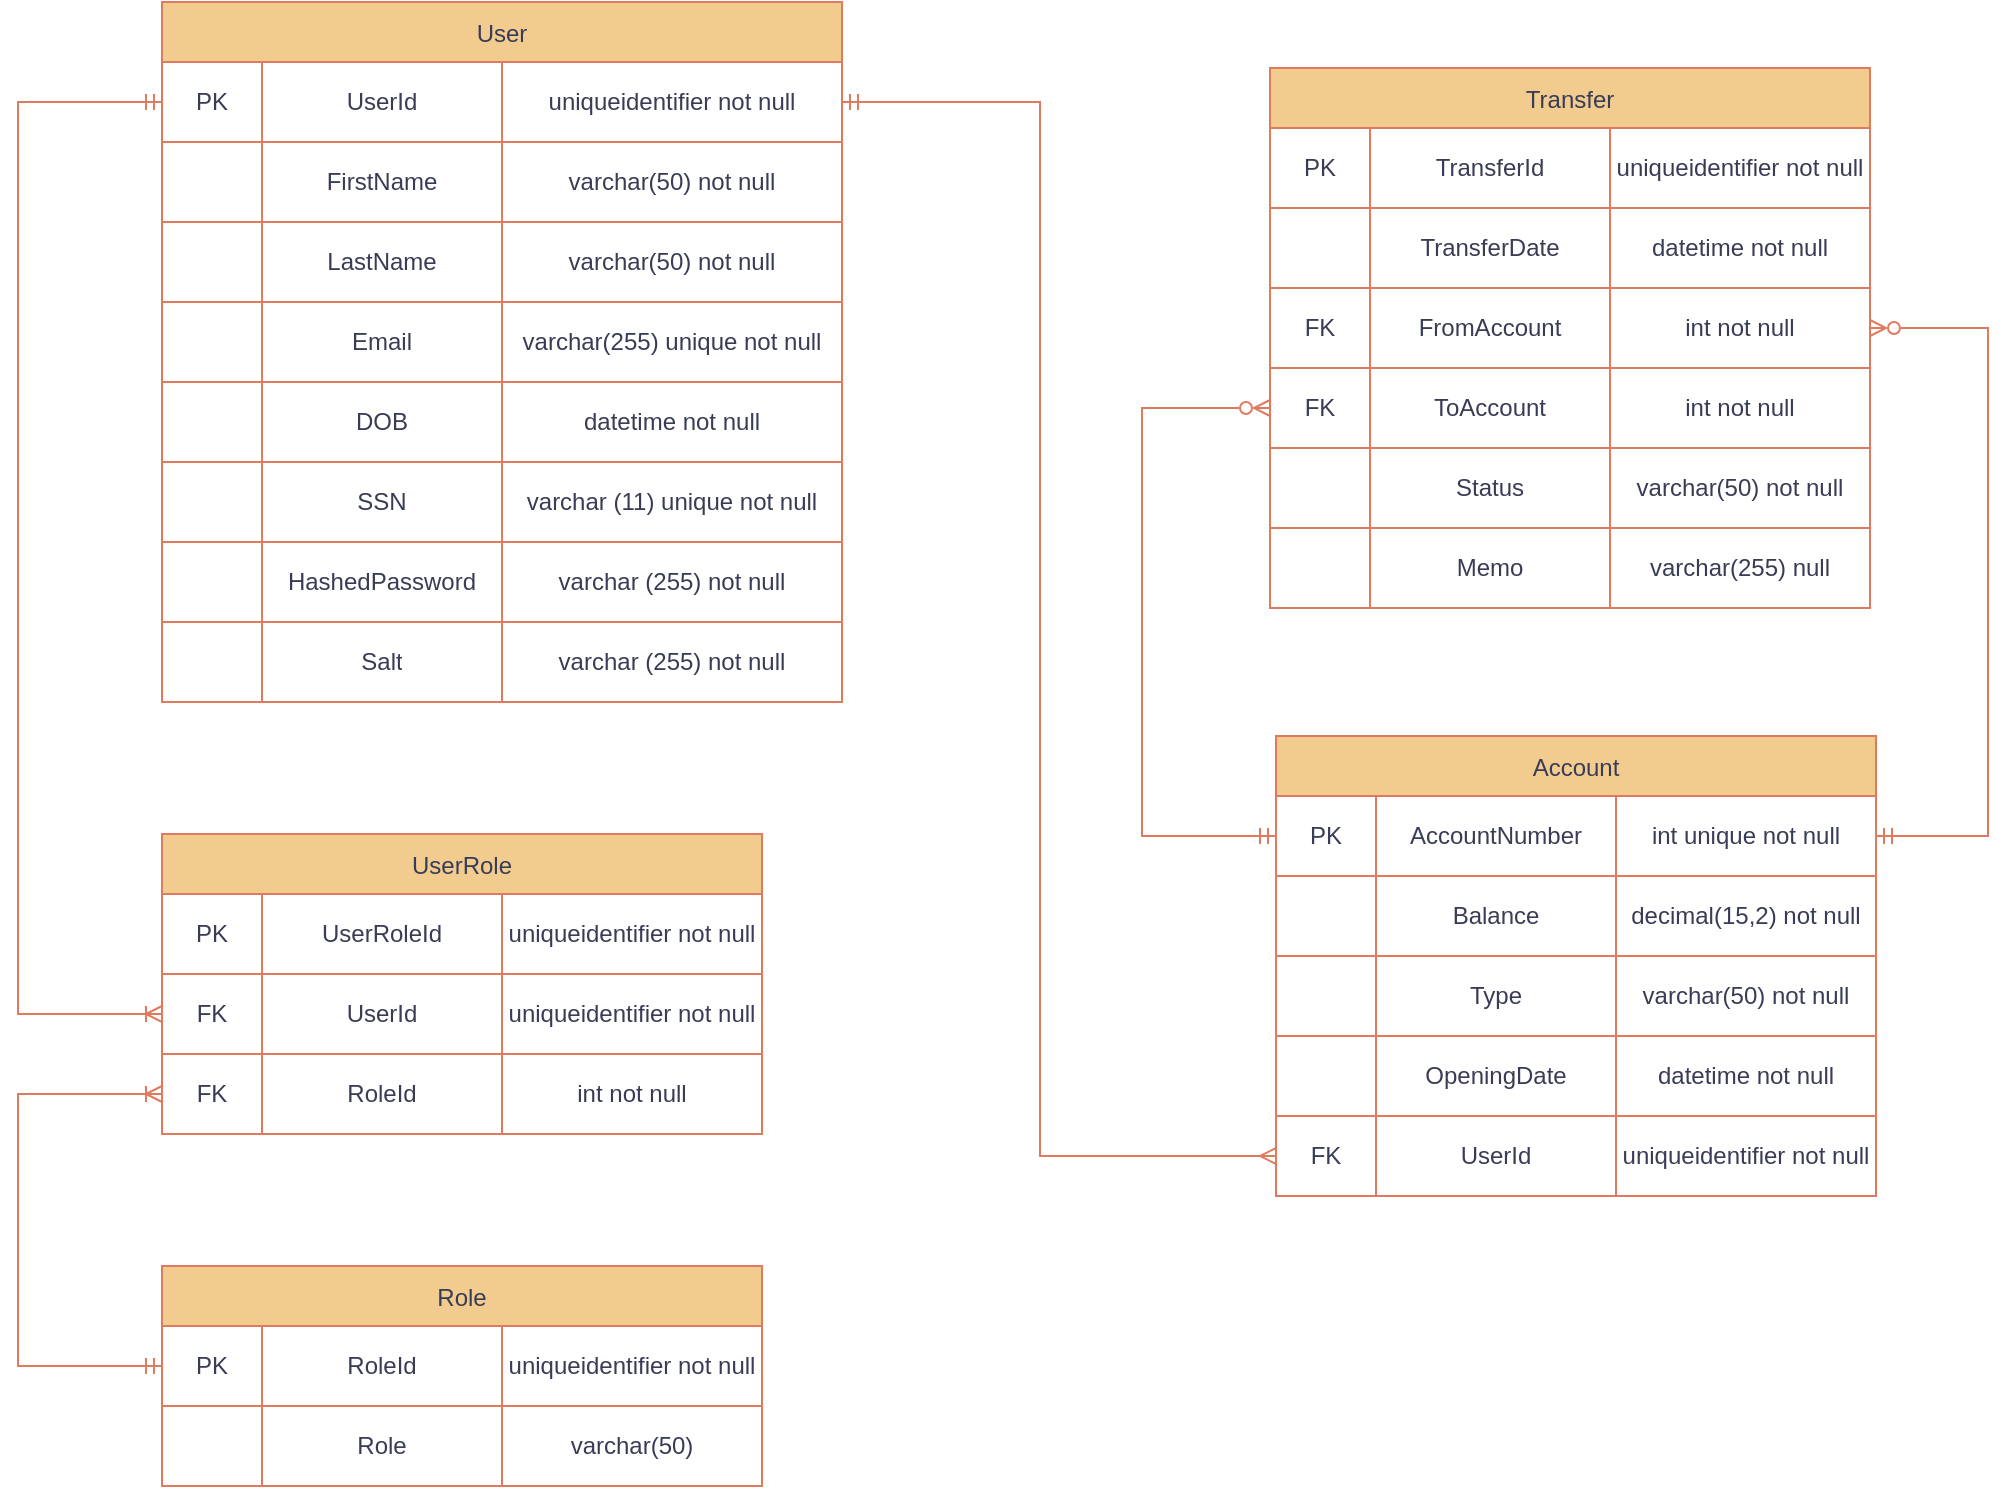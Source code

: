 <mxfile version="21.8.2" type="device">
  <diagram name="Page-1" id="eKTKQwPxsxdVDzOT5DEd">
    <mxGraphModel dx="1562" dy="822" grid="0" gridSize="10" guides="1" tooltips="1" connect="1" arrows="1" fold="1" page="1" pageScale="1" pageWidth="1200" pageHeight="1600" math="0" shadow="0">
      <root>
        <mxCell id="0" />
        <mxCell id="1" parent="0" />
        <mxCell id="3qULmMABGYleuXYmjL9K-93" value="User" style="shape=table;startSize=30;container=1;collapsible=0;childLayout=tableLayout;labelBackgroundColor=none;fillColor=#F2CC8F;strokeColor=#E07A5F;fontColor=#393C56;" vertex="1" parent="1">
          <mxGeometry x="135" y="60" width="340" height="350" as="geometry" />
        </mxCell>
        <mxCell id="3qULmMABGYleuXYmjL9K-94" value="" style="shape=tableRow;horizontal=0;startSize=0;swimlaneHead=0;swimlaneBody=0;strokeColor=#E07A5F;top=0;left=0;bottom=0;right=0;collapsible=0;dropTarget=0;fillColor=none;points=[[0,0.5],[1,0.5]];portConstraint=eastwest;labelBackgroundColor=none;fontColor=#393C56;" vertex="1" parent="3qULmMABGYleuXYmjL9K-93">
          <mxGeometry y="30" width="340" height="40" as="geometry" />
        </mxCell>
        <mxCell id="3qULmMABGYleuXYmjL9K-95" value="PK" style="shape=partialRectangle;html=1;whiteSpace=wrap;connectable=0;strokeColor=#E07A5F;overflow=hidden;fillColor=none;top=0;left=0;bottom=0;right=0;pointerEvents=1;labelBackgroundColor=none;fontColor=#393C56;" vertex="1" parent="3qULmMABGYleuXYmjL9K-94">
          <mxGeometry width="50" height="40" as="geometry">
            <mxRectangle width="50" height="40" as="alternateBounds" />
          </mxGeometry>
        </mxCell>
        <mxCell id="3qULmMABGYleuXYmjL9K-96" value="UserId" style="shape=partialRectangle;html=1;whiteSpace=wrap;connectable=0;strokeColor=#E07A5F;overflow=hidden;fillColor=none;top=0;left=0;bottom=0;right=0;pointerEvents=1;labelBackgroundColor=none;fontColor=#393C56;" vertex="1" parent="3qULmMABGYleuXYmjL9K-94">
          <mxGeometry x="50" width="120" height="40" as="geometry">
            <mxRectangle width="120" height="40" as="alternateBounds" />
          </mxGeometry>
        </mxCell>
        <mxCell id="3qULmMABGYleuXYmjL9K-97" value="uniqueidentifier not null" style="shape=partialRectangle;html=1;whiteSpace=wrap;connectable=0;strokeColor=#E07A5F;overflow=hidden;fillColor=none;top=0;left=0;bottom=0;right=0;pointerEvents=1;labelBackgroundColor=none;fontColor=#393C56;" vertex="1" parent="3qULmMABGYleuXYmjL9K-94">
          <mxGeometry x="170" width="170" height="40" as="geometry">
            <mxRectangle width="170" height="40" as="alternateBounds" />
          </mxGeometry>
        </mxCell>
        <mxCell id="3qULmMABGYleuXYmjL9K-98" value="" style="shape=tableRow;horizontal=0;startSize=0;swimlaneHead=0;swimlaneBody=0;strokeColor=#E07A5F;top=0;left=0;bottom=0;right=0;collapsible=0;dropTarget=0;fillColor=none;points=[[0,0.5],[1,0.5]];portConstraint=eastwest;labelBackgroundColor=none;fontColor=#393C56;" vertex="1" parent="3qULmMABGYleuXYmjL9K-93">
          <mxGeometry y="70" width="340" height="40" as="geometry" />
        </mxCell>
        <mxCell id="3qULmMABGYleuXYmjL9K-99" value="" style="shape=partialRectangle;html=1;whiteSpace=wrap;connectable=0;strokeColor=#E07A5F;overflow=hidden;fillColor=none;top=0;left=0;bottom=0;right=0;pointerEvents=1;labelBackgroundColor=none;fontColor=#393C56;" vertex="1" parent="3qULmMABGYleuXYmjL9K-98">
          <mxGeometry width="50" height="40" as="geometry">
            <mxRectangle width="50" height="40" as="alternateBounds" />
          </mxGeometry>
        </mxCell>
        <mxCell id="3qULmMABGYleuXYmjL9K-100" value="FirstName" style="shape=partialRectangle;html=1;whiteSpace=wrap;connectable=0;strokeColor=#E07A5F;overflow=hidden;fillColor=none;top=0;left=0;bottom=0;right=0;pointerEvents=1;labelBackgroundColor=none;fontColor=#393C56;" vertex="1" parent="3qULmMABGYleuXYmjL9K-98">
          <mxGeometry x="50" width="120" height="40" as="geometry">
            <mxRectangle width="120" height="40" as="alternateBounds" />
          </mxGeometry>
        </mxCell>
        <mxCell id="3qULmMABGYleuXYmjL9K-101" value="varchar(50) not null" style="shape=partialRectangle;html=1;whiteSpace=wrap;connectable=0;strokeColor=#E07A5F;overflow=hidden;fillColor=none;top=0;left=0;bottom=0;right=0;pointerEvents=1;labelBackgroundColor=none;fontColor=#393C56;" vertex="1" parent="3qULmMABGYleuXYmjL9K-98">
          <mxGeometry x="170" width="170" height="40" as="geometry">
            <mxRectangle width="170" height="40" as="alternateBounds" />
          </mxGeometry>
        </mxCell>
        <mxCell id="3qULmMABGYleuXYmjL9K-102" value="" style="shape=tableRow;horizontal=0;startSize=0;swimlaneHead=0;swimlaneBody=0;strokeColor=#E07A5F;top=0;left=0;bottom=0;right=0;collapsible=0;dropTarget=0;fillColor=none;points=[[0,0.5],[1,0.5]];portConstraint=eastwest;labelBackgroundColor=none;fontColor=#393C56;" vertex="1" parent="3qULmMABGYleuXYmjL9K-93">
          <mxGeometry y="110" width="340" height="40" as="geometry" />
        </mxCell>
        <mxCell id="3qULmMABGYleuXYmjL9K-103" value="" style="shape=partialRectangle;html=1;whiteSpace=wrap;connectable=0;strokeColor=#E07A5F;overflow=hidden;fillColor=none;top=0;left=0;bottom=0;right=0;pointerEvents=1;labelBackgroundColor=none;fontColor=#393C56;" vertex="1" parent="3qULmMABGYleuXYmjL9K-102">
          <mxGeometry width="50" height="40" as="geometry">
            <mxRectangle width="50" height="40" as="alternateBounds" />
          </mxGeometry>
        </mxCell>
        <mxCell id="3qULmMABGYleuXYmjL9K-104" value="LastName" style="shape=partialRectangle;html=1;whiteSpace=wrap;connectable=0;strokeColor=#E07A5F;overflow=hidden;fillColor=none;top=0;left=0;bottom=0;right=0;pointerEvents=1;labelBackgroundColor=none;fontColor=#393C56;" vertex="1" parent="3qULmMABGYleuXYmjL9K-102">
          <mxGeometry x="50" width="120" height="40" as="geometry">
            <mxRectangle width="120" height="40" as="alternateBounds" />
          </mxGeometry>
        </mxCell>
        <mxCell id="3qULmMABGYleuXYmjL9K-105" value="varchar(50) not null" style="shape=partialRectangle;html=1;whiteSpace=wrap;connectable=0;strokeColor=#E07A5F;overflow=hidden;fillColor=none;top=0;left=0;bottom=0;right=0;pointerEvents=1;labelBackgroundColor=none;fontColor=#393C56;" vertex="1" parent="3qULmMABGYleuXYmjL9K-102">
          <mxGeometry x="170" width="170" height="40" as="geometry">
            <mxRectangle width="170" height="40" as="alternateBounds" />
          </mxGeometry>
        </mxCell>
        <mxCell id="3qULmMABGYleuXYmjL9K-161" value="" style="shape=tableRow;horizontal=0;startSize=0;swimlaneHead=0;swimlaneBody=0;strokeColor=#E07A5F;top=0;left=0;bottom=0;right=0;collapsible=0;dropTarget=0;fillColor=none;points=[[0,0.5],[1,0.5]];portConstraint=eastwest;labelBackgroundColor=none;fontColor=#393C56;" vertex="1" parent="3qULmMABGYleuXYmjL9K-93">
          <mxGeometry y="150" width="340" height="40" as="geometry" />
        </mxCell>
        <mxCell id="3qULmMABGYleuXYmjL9K-162" value="" style="shape=partialRectangle;html=1;whiteSpace=wrap;connectable=0;strokeColor=#E07A5F;overflow=hidden;fillColor=none;top=0;left=0;bottom=0;right=0;pointerEvents=1;labelBackgroundColor=none;fontColor=#393C56;" vertex="1" parent="3qULmMABGYleuXYmjL9K-161">
          <mxGeometry width="50" height="40" as="geometry">
            <mxRectangle width="50" height="40" as="alternateBounds" />
          </mxGeometry>
        </mxCell>
        <mxCell id="3qULmMABGYleuXYmjL9K-163" value="Email" style="shape=partialRectangle;html=1;whiteSpace=wrap;connectable=0;strokeColor=#E07A5F;overflow=hidden;fillColor=none;top=0;left=0;bottom=0;right=0;pointerEvents=1;labelBackgroundColor=none;fontColor=#393C56;" vertex="1" parent="3qULmMABGYleuXYmjL9K-161">
          <mxGeometry x="50" width="120" height="40" as="geometry">
            <mxRectangle width="120" height="40" as="alternateBounds" />
          </mxGeometry>
        </mxCell>
        <mxCell id="3qULmMABGYleuXYmjL9K-164" value="varchar(255) unique not null" style="shape=partialRectangle;html=1;whiteSpace=wrap;connectable=0;strokeColor=#E07A5F;overflow=hidden;fillColor=none;top=0;left=0;bottom=0;right=0;pointerEvents=1;labelBackgroundColor=none;fontColor=#393C56;" vertex="1" parent="3qULmMABGYleuXYmjL9K-161">
          <mxGeometry x="170" width="170" height="40" as="geometry">
            <mxRectangle width="170" height="40" as="alternateBounds" />
          </mxGeometry>
        </mxCell>
        <mxCell id="3qULmMABGYleuXYmjL9K-165" value="" style="shape=tableRow;horizontal=0;startSize=0;swimlaneHead=0;swimlaneBody=0;strokeColor=#E07A5F;top=0;left=0;bottom=0;right=0;collapsible=0;dropTarget=0;fillColor=none;points=[[0,0.5],[1,0.5]];portConstraint=eastwest;labelBackgroundColor=none;fontColor=#393C56;" vertex="1" parent="3qULmMABGYleuXYmjL9K-93">
          <mxGeometry y="190" width="340" height="40" as="geometry" />
        </mxCell>
        <mxCell id="3qULmMABGYleuXYmjL9K-166" value="" style="shape=partialRectangle;html=1;whiteSpace=wrap;connectable=0;strokeColor=#E07A5F;overflow=hidden;fillColor=none;top=0;left=0;bottom=0;right=0;pointerEvents=1;labelBackgroundColor=none;fontColor=#393C56;" vertex="1" parent="3qULmMABGYleuXYmjL9K-165">
          <mxGeometry width="50" height="40" as="geometry">
            <mxRectangle width="50" height="40" as="alternateBounds" />
          </mxGeometry>
        </mxCell>
        <mxCell id="3qULmMABGYleuXYmjL9K-167" value="DOB" style="shape=partialRectangle;html=1;whiteSpace=wrap;connectable=0;strokeColor=#E07A5F;overflow=hidden;fillColor=none;top=0;left=0;bottom=0;right=0;pointerEvents=1;labelBackgroundColor=none;fontColor=#393C56;" vertex="1" parent="3qULmMABGYleuXYmjL9K-165">
          <mxGeometry x="50" width="120" height="40" as="geometry">
            <mxRectangle width="120" height="40" as="alternateBounds" />
          </mxGeometry>
        </mxCell>
        <mxCell id="3qULmMABGYleuXYmjL9K-168" value="datetime not null" style="shape=partialRectangle;html=1;whiteSpace=wrap;connectable=0;strokeColor=#E07A5F;overflow=hidden;fillColor=none;top=0;left=0;bottom=0;right=0;pointerEvents=1;labelBackgroundColor=none;fontColor=#393C56;" vertex="1" parent="3qULmMABGYleuXYmjL9K-165">
          <mxGeometry x="170" width="170" height="40" as="geometry">
            <mxRectangle width="170" height="40" as="alternateBounds" />
          </mxGeometry>
        </mxCell>
        <mxCell id="3qULmMABGYleuXYmjL9K-169" value="" style="shape=tableRow;horizontal=0;startSize=0;swimlaneHead=0;swimlaneBody=0;strokeColor=#E07A5F;top=0;left=0;bottom=0;right=0;collapsible=0;dropTarget=0;fillColor=none;points=[[0,0.5],[1,0.5]];portConstraint=eastwest;labelBackgroundColor=none;fontColor=#393C56;" vertex="1" parent="3qULmMABGYleuXYmjL9K-93">
          <mxGeometry y="230" width="340" height="40" as="geometry" />
        </mxCell>
        <mxCell id="3qULmMABGYleuXYmjL9K-170" value="" style="shape=partialRectangle;html=1;whiteSpace=wrap;connectable=0;strokeColor=#E07A5F;overflow=hidden;fillColor=none;top=0;left=0;bottom=0;right=0;pointerEvents=1;labelBackgroundColor=none;fontColor=#393C56;" vertex="1" parent="3qULmMABGYleuXYmjL9K-169">
          <mxGeometry width="50" height="40" as="geometry">
            <mxRectangle width="50" height="40" as="alternateBounds" />
          </mxGeometry>
        </mxCell>
        <mxCell id="3qULmMABGYleuXYmjL9K-171" value="SSN" style="shape=partialRectangle;html=1;whiteSpace=wrap;connectable=0;strokeColor=#E07A5F;overflow=hidden;fillColor=none;top=0;left=0;bottom=0;right=0;pointerEvents=1;labelBackgroundColor=none;fontColor=#393C56;" vertex="1" parent="3qULmMABGYleuXYmjL9K-169">
          <mxGeometry x="50" width="120" height="40" as="geometry">
            <mxRectangle width="120" height="40" as="alternateBounds" />
          </mxGeometry>
        </mxCell>
        <mxCell id="3qULmMABGYleuXYmjL9K-172" value="varchar (11) unique not null" style="shape=partialRectangle;html=1;whiteSpace=wrap;connectable=0;strokeColor=#E07A5F;overflow=hidden;fillColor=none;top=0;left=0;bottom=0;right=0;pointerEvents=1;labelBackgroundColor=none;fontColor=#393C56;" vertex="1" parent="3qULmMABGYleuXYmjL9K-169">
          <mxGeometry x="170" width="170" height="40" as="geometry">
            <mxRectangle width="170" height="40" as="alternateBounds" />
          </mxGeometry>
        </mxCell>
        <mxCell id="3qULmMABGYleuXYmjL9K-173" value="" style="shape=tableRow;horizontal=0;startSize=0;swimlaneHead=0;swimlaneBody=0;strokeColor=#E07A5F;top=0;left=0;bottom=0;right=0;collapsible=0;dropTarget=0;fillColor=none;points=[[0,0.5],[1,0.5]];portConstraint=eastwest;labelBackgroundColor=none;fontColor=#393C56;" vertex="1" parent="3qULmMABGYleuXYmjL9K-93">
          <mxGeometry y="270" width="340" height="40" as="geometry" />
        </mxCell>
        <mxCell id="3qULmMABGYleuXYmjL9K-174" value="" style="shape=partialRectangle;html=1;whiteSpace=wrap;connectable=0;strokeColor=#E07A5F;overflow=hidden;fillColor=none;top=0;left=0;bottom=0;right=0;pointerEvents=1;labelBackgroundColor=none;fontColor=#393C56;" vertex="1" parent="3qULmMABGYleuXYmjL9K-173">
          <mxGeometry width="50" height="40" as="geometry">
            <mxRectangle width="50" height="40" as="alternateBounds" />
          </mxGeometry>
        </mxCell>
        <mxCell id="3qULmMABGYleuXYmjL9K-175" value="HashedPassword" style="shape=partialRectangle;html=1;whiteSpace=wrap;connectable=0;strokeColor=#E07A5F;overflow=hidden;fillColor=none;top=0;left=0;bottom=0;right=0;pointerEvents=1;labelBackgroundColor=none;fontColor=#393C56;" vertex="1" parent="3qULmMABGYleuXYmjL9K-173">
          <mxGeometry x="50" width="120" height="40" as="geometry">
            <mxRectangle width="120" height="40" as="alternateBounds" />
          </mxGeometry>
        </mxCell>
        <mxCell id="3qULmMABGYleuXYmjL9K-176" value="varchar (255) not null" style="shape=partialRectangle;html=1;whiteSpace=wrap;connectable=0;strokeColor=#E07A5F;overflow=hidden;fillColor=none;top=0;left=0;bottom=0;right=0;pointerEvents=1;labelBackgroundColor=none;fontColor=#393C56;" vertex="1" parent="3qULmMABGYleuXYmjL9K-173">
          <mxGeometry x="170" width="170" height="40" as="geometry">
            <mxRectangle width="170" height="40" as="alternateBounds" />
          </mxGeometry>
        </mxCell>
        <mxCell id="3qULmMABGYleuXYmjL9K-177" value="" style="shape=tableRow;horizontal=0;startSize=0;swimlaneHead=0;swimlaneBody=0;strokeColor=#E07A5F;top=0;left=0;bottom=0;right=0;collapsible=0;dropTarget=0;fillColor=none;points=[[0,0.5],[1,0.5]];portConstraint=eastwest;labelBackgroundColor=none;fontColor=#393C56;" vertex="1" parent="3qULmMABGYleuXYmjL9K-93">
          <mxGeometry y="310" width="340" height="40" as="geometry" />
        </mxCell>
        <mxCell id="3qULmMABGYleuXYmjL9K-178" value="" style="shape=partialRectangle;html=1;whiteSpace=wrap;connectable=0;strokeColor=#E07A5F;overflow=hidden;fillColor=none;top=0;left=0;bottom=0;right=0;pointerEvents=1;labelBackgroundColor=none;fontColor=#393C56;" vertex="1" parent="3qULmMABGYleuXYmjL9K-177">
          <mxGeometry width="50" height="40" as="geometry">
            <mxRectangle width="50" height="40" as="alternateBounds" />
          </mxGeometry>
        </mxCell>
        <mxCell id="3qULmMABGYleuXYmjL9K-179" value="Salt" style="shape=partialRectangle;html=1;whiteSpace=wrap;connectable=0;strokeColor=#E07A5F;overflow=hidden;fillColor=none;top=0;left=0;bottom=0;right=0;pointerEvents=1;labelBackgroundColor=none;fontColor=#393C56;" vertex="1" parent="3qULmMABGYleuXYmjL9K-177">
          <mxGeometry x="50" width="120" height="40" as="geometry">
            <mxRectangle width="120" height="40" as="alternateBounds" />
          </mxGeometry>
        </mxCell>
        <mxCell id="3qULmMABGYleuXYmjL9K-180" value="varchar (255) not null" style="shape=partialRectangle;html=1;whiteSpace=wrap;connectable=0;strokeColor=#E07A5F;overflow=hidden;fillColor=none;top=0;left=0;bottom=0;right=0;pointerEvents=1;labelBackgroundColor=none;fontColor=#393C56;" vertex="1" parent="3qULmMABGYleuXYmjL9K-177">
          <mxGeometry x="170" width="170" height="40" as="geometry">
            <mxRectangle width="170" height="40" as="alternateBounds" />
          </mxGeometry>
        </mxCell>
        <mxCell id="3qULmMABGYleuXYmjL9K-122" value="Account" style="shape=table;startSize=30;container=1;collapsible=0;childLayout=tableLayout;labelBackgroundColor=none;fillColor=#F2CC8F;strokeColor=#E07A5F;fontColor=#393C56;" vertex="1" parent="1">
          <mxGeometry x="692" y="427" width="300" height="230" as="geometry" />
        </mxCell>
        <mxCell id="3qULmMABGYleuXYmjL9K-123" value="" style="shape=tableRow;horizontal=0;startSize=0;swimlaneHead=0;swimlaneBody=0;strokeColor=#E07A5F;top=0;left=0;bottom=0;right=0;collapsible=0;dropTarget=0;fillColor=none;points=[[0,0.5],[1,0.5]];portConstraint=eastwest;labelBackgroundColor=none;fontColor=#393C56;" vertex="1" parent="3qULmMABGYleuXYmjL9K-122">
          <mxGeometry y="30" width="300" height="40" as="geometry" />
        </mxCell>
        <mxCell id="3qULmMABGYleuXYmjL9K-124" value="PK" style="shape=partialRectangle;html=1;whiteSpace=wrap;connectable=0;strokeColor=#E07A5F;overflow=hidden;fillColor=none;top=0;left=0;bottom=0;right=0;pointerEvents=1;labelBackgroundColor=none;fontColor=#393C56;" vertex="1" parent="3qULmMABGYleuXYmjL9K-123">
          <mxGeometry width="50" height="40" as="geometry">
            <mxRectangle width="50" height="40" as="alternateBounds" />
          </mxGeometry>
        </mxCell>
        <mxCell id="3qULmMABGYleuXYmjL9K-125" value="AccountNumber" style="shape=partialRectangle;html=1;whiteSpace=wrap;connectable=0;strokeColor=#E07A5F;overflow=hidden;fillColor=none;top=0;left=0;bottom=0;right=0;pointerEvents=1;labelBackgroundColor=none;fontColor=#393C56;" vertex="1" parent="3qULmMABGYleuXYmjL9K-123">
          <mxGeometry x="50" width="120" height="40" as="geometry">
            <mxRectangle width="120" height="40" as="alternateBounds" />
          </mxGeometry>
        </mxCell>
        <mxCell id="3qULmMABGYleuXYmjL9K-126" value="int unique not null" style="shape=partialRectangle;html=1;whiteSpace=wrap;connectable=0;strokeColor=#E07A5F;overflow=hidden;fillColor=none;top=0;left=0;bottom=0;right=0;pointerEvents=1;labelBackgroundColor=none;fontColor=#393C56;" vertex="1" parent="3qULmMABGYleuXYmjL9K-123">
          <mxGeometry x="170" width="130" height="40" as="geometry">
            <mxRectangle width="130" height="40" as="alternateBounds" />
          </mxGeometry>
        </mxCell>
        <mxCell id="3qULmMABGYleuXYmjL9K-127" value="" style="shape=tableRow;horizontal=0;startSize=0;swimlaneHead=0;swimlaneBody=0;strokeColor=#E07A5F;top=0;left=0;bottom=0;right=0;collapsible=0;dropTarget=0;fillColor=none;points=[[0,0.5],[1,0.5]];portConstraint=eastwest;labelBackgroundColor=none;fontColor=#393C56;" vertex="1" parent="3qULmMABGYleuXYmjL9K-122">
          <mxGeometry y="70" width="300" height="40" as="geometry" />
        </mxCell>
        <mxCell id="3qULmMABGYleuXYmjL9K-128" value="" style="shape=partialRectangle;html=1;whiteSpace=wrap;connectable=0;strokeColor=#E07A5F;overflow=hidden;fillColor=none;top=0;left=0;bottom=0;right=0;pointerEvents=1;labelBackgroundColor=none;fontColor=#393C56;" vertex="1" parent="3qULmMABGYleuXYmjL9K-127">
          <mxGeometry width="50" height="40" as="geometry">
            <mxRectangle width="50" height="40" as="alternateBounds" />
          </mxGeometry>
        </mxCell>
        <mxCell id="3qULmMABGYleuXYmjL9K-129" value="Balance" style="shape=partialRectangle;html=1;whiteSpace=wrap;connectable=0;strokeColor=#E07A5F;overflow=hidden;fillColor=none;top=0;left=0;bottom=0;right=0;pointerEvents=1;labelBackgroundColor=none;fontColor=#393C56;" vertex="1" parent="3qULmMABGYleuXYmjL9K-127">
          <mxGeometry x="50" width="120" height="40" as="geometry">
            <mxRectangle width="120" height="40" as="alternateBounds" />
          </mxGeometry>
        </mxCell>
        <mxCell id="3qULmMABGYleuXYmjL9K-130" value="decimal(15,2) not null" style="shape=partialRectangle;html=1;whiteSpace=wrap;connectable=0;strokeColor=#E07A5F;overflow=hidden;fillColor=none;top=0;left=0;bottom=0;right=0;pointerEvents=1;labelBackgroundColor=none;fontColor=#393C56;" vertex="1" parent="3qULmMABGYleuXYmjL9K-127">
          <mxGeometry x="170" width="130" height="40" as="geometry">
            <mxRectangle width="130" height="40" as="alternateBounds" />
          </mxGeometry>
        </mxCell>
        <mxCell id="3qULmMABGYleuXYmjL9K-131" value="" style="shape=tableRow;horizontal=0;startSize=0;swimlaneHead=0;swimlaneBody=0;strokeColor=#E07A5F;top=0;left=0;bottom=0;right=0;collapsible=0;dropTarget=0;fillColor=none;points=[[0,0.5],[1,0.5]];portConstraint=eastwest;labelBackgroundColor=none;fontColor=#393C56;" vertex="1" parent="3qULmMABGYleuXYmjL9K-122">
          <mxGeometry y="110" width="300" height="40" as="geometry" />
        </mxCell>
        <mxCell id="3qULmMABGYleuXYmjL9K-132" value="" style="shape=partialRectangle;html=1;whiteSpace=wrap;connectable=0;strokeColor=#E07A5F;overflow=hidden;fillColor=none;top=0;left=0;bottom=0;right=0;pointerEvents=1;labelBackgroundColor=none;fontColor=#393C56;" vertex="1" parent="3qULmMABGYleuXYmjL9K-131">
          <mxGeometry width="50" height="40" as="geometry">
            <mxRectangle width="50" height="40" as="alternateBounds" />
          </mxGeometry>
        </mxCell>
        <mxCell id="3qULmMABGYleuXYmjL9K-133" value="Type" style="shape=partialRectangle;html=1;whiteSpace=wrap;connectable=0;strokeColor=#E07A5F;overflow=hidden;fillColor=none;top=0;left=0;bottom=0;right=0;pointerEvents=1;labelBackgroundColor=none;fontColor=#393C56;" vertex="1" parent="3qULmMABGYleuXYmjL9K-131">
          <mxGeometry x="50" width="120" height="40" as="geometry">
            <mxRectangle width="120" height="40" as="alternateBounds" />
          </mxGeometry>
        </mxCell>
        <mxCell id="3qULmMABGYleuXYmjL9K-134" value="varchar(50) not null" style="shape=partialRectangle;html=1;whiteSpace=wrap;connectable=0;strokeColor=#E07A5F;overflow=hidden;fillColor=none;top=0;left=0;bottom=0;right=0;pointerEvents=1;labelBackgroundColor=none;fontColor=#393C56;" vertex="1" parent="3qULmMABGYleuXYmjL9K-131">
          <mxGeometry x="170" width="130" height="40" as="geometry">
            <mxRectangle width="130" height="40" as="alternateBounds" />
          </mxGeometry>
        </mxCell>
        <mxCell id="3qULmMABGYleuXYmjL9K-181" value="" style="shape=tableRow;horizontal=0;startSize=0;swimlaneHead=0;swimlaneBody=0;strokeColor=#E07A5F;top=0;left=0;bottom=0;right=0;collapsible=0;dropTarget=0;fillColor=none;points=[[0,0.5],[1,0.5]];portConstraint=eastwest;labelBackgroundColor=none;fontColor=#393C56;" vertex="1" parent="3qULmMABGYleuXYmjL9K-122">
          <mxGeometry y="150" width="300" height="40" as="geometry" />
        </mxCell>
        <mxCell id="3qULmMABGYleuXYmjL9K-182" value="" style="shape=partialRectangle;html=1;whiteSpace=wrap;connectable=0;strokeColor=#E07A5F;overflow=hidden;fillColor=none;top=0;left=0;bottom=0;right=0;pointerEvents=1;labelBackgroundColor=none;fontColor=#393C56;" vertex="1" parent="3qULmMABGYleuXYmjL9K-181">
          <mxGeometry width="50" height="40" as="geometry">
            <mxRectangle width="50" height="40" as="alternateBounds" />
          </mxGeometry>
        </mxCell>
        <mxCell id="3qULmMABGYleuXYmjL9K-183" value="OpeningDate" style="shape=partialRectangle;html=1;whiteSpace=wrap;connectable=0;strokeColor=#E07A5F;overflow=hidden;fillColor=none;top=0;left=0;bottom=0;right=0;pointerEvents=1;labelBackgroundColor=none;fontColor=#393C56;" vertex="1" parent="3qULmMABGYleuXYmjL9K-181">
          <mxGeometry x="50" width="120" height="40" as="geometry">
            <mxRectangle width="120" height="40" as="alternateBounds" />
          </mxGeometry>
        </mxCell>
        <mxCell id="3qULmMABGYleuXYmjL9K-184" value="datetime not null" style="shape=partialRectangle;html=1;whiteSpace=wrap;connectable=0;strokeColor=#E07A5F;overflow=hidden;fillColor=none;top=0;left=0;bottom=0;right=0;pointerEvents=1;labelBackgroundColor=none;fontColor=#393C56;" vertex="1" parent="3qULmMABGYleuXYmjL9K-181">
          <mxGeometry x="170" width="130" height="40" as="geometry">
            <mxRectangle width="130" height="40" as="alternateBounds" />
          </mxGeometry>
        </mxCell>
        <mxCell id="3qULmMABGYleuXYmjL9K-185" value="" style="shape=tableRow;horizontal=0;startSize=0;swimlaneHead=0;swimlaneBody=0;strokeColor=#E07A5F;top=0;left=0;bottom=0;right=0;collapsible=0;dropTarget=0;fillColor=none;points=[[0,0.5],[1,0.5]];portConstraint=eastwest;labelBackgroundColor=none;fontColor=#393C56;" vertex="1" parent="3qULmMABGYleuXYmjL9K-122">
          <mxGeometry y="190" width="300" height="40" as="geometry" />
        </mxCell>
        <mxCell id="3qULmMABGYleuXYmjL9K-186" value="FK" style="shape=partialRectangle;html=1;whiteSpace=wrap;connectable=0;strokeColor=#E07A5F;overflow=hidden;fillColor=none;top=0;left=0;bottom=0;right=0;pointerEvents=1;labelBackgroundColor=none;fontColor=#393C56;" vertex="1" parent="3qULmMABGYleuXYmjL9K-185">
          <mxGeometry width="50" height="40" as="geometry">
            <mxRectangle width="50" height="40" as="alternateBounds" />
          </mxGeometry>
        </mxCell>
        <mxCell id="3qULmMABGYleuXYmjL9K-187" value="UserId" style="shape=partialRectangle;html=1;whiteSpace=wrap;connectable=0;strokeColor=#E07A5F;overflow=hidden;fillColor=none;top=0;left=0;bottom=0;right=0;pointerEvents=1;labelBackgroundColor=none;fontColor=#393C56;" vertex="1" parent="3qULmMABGYleuXYmjL9K-185">
          <mxGeometry x="50" width="120" height="40" as="geometry">
            <mxRectangle width="120" height="40" as="alternateBounds" />
          </mxGeometry>
        </mxCell>
        <mxCell id="3qULmMABGYleuXYmjL9K-188" value="uniqueidentifier not null" style="shape=partialRectangle;html=1;whiteSpace=wrap;connectable=0;strokeColor=#E07A5F;overflow=hidden;fillColor=none;top=0;left=0;bottom=0;right=0;pointerEvents=1;labelBackgroundColor=none;fontColor=#393C56;" vertex="1" parent="3qULmMABGYleuXYmjL9K-185">
          <mxGeometry x="170" width="130" height="40" as="geometry">
            <mxRectangle width="130" height="40" as="alternateBounds" />
          </mxGeometry>
        </mxCell>
        <mxCell id="3qULmMABGYleuXYmjL9K-135" value="UserRole" style="shape=table;startSize=30;container=1;collapsible=0;childLayout=tableLayout;labelBackgroundColor=none;fillColor=#F2CC8F;strokeColor=#E07A5F;fontColor=#393C56;" vertex="1" parent="1">
          <mxGeometry x="135" y="476" width="300" height="150" as="geometry" />
        </mxCell>
        <mxCell id="3qULmMABGYleuXYmjL9K-136" value="" style="shape=tableRow;horizontal=0;startSize=0;swimlaneHead=0;swimlaneBody=0;strokeColor=#E07A5F;top=0;left=0;bottom=0;right=0;collapsible=0;dropTarget=0;fillColor=none;points=[[0,0.5],[1,0.5]];portConstraint=eastwest;labelBackgroundColor=none;fontColor=#393C56;" vertex="1" parent="3qULmMABGYleuXYmjL9K-135">
          <mxGeometry y="30" width="300" height="40" as="geometry" />
        </mxCell>
        <mxCell id="3qULmMABGYleuXYmjL9K-137" value="PK" style="shape=partialRectangle;html=1;whiteSpace=wrap;connectable=0;strokeColor=#E07A5F;overflow=hidden;fillColor=none;top=0;left=0;bottom=0;right=0;pointerEvents=1;labelBackgroundColor=none;fontColor=#393C56;" vertex="1" parent="3qULmMABGYleuXYmjL9K-136">
          <mxGeometry width="50" height="40" as="geometry">
            <mxRectangle width="50" height="40" as="alternateBounds" />
          </mxGeometry>
        </mxCell>
        <mxCell id="3qULmMABGYleuXYmjL9K-138" value="UserRoleId" style="shape=partialRectangle;html=1;whiteSpace=wrap;connectable=0;strokeColor=#E07A5F;overflow=hidden;fillColor=none;top=0;left=0;bottom=0;right=0;pointerEvents=1;labelBackgroundColor=none;fontColor=#393C56;" vertex="1" parent="3qULmMABGYleuXYmjL9K-136">
          <mxGeometry x="50" width="120" height="40" as="geometry">
            <mxRectangle width="120" height="40" as="alternateBounds" />
          </mxGeometry>
        </mxCell>
        <mxCell id="3qULmMABGYleuXYmjL9K-139" value="uniqueidentifier not null" style="shape=partialRectangle;html=1;whiteSpace=wrap;connectable=0;strokeColor=#E07A5F;overflow=hidden;fillColor=none;top=0;left=0;bottom=0;right=0;pointerEvents=1;labelBackgroundColor=none;fontColor=#393C56;" vertex="1" parent="3qULmMABGYleuXYmjL9K-136">
          <mxGeometry x="170" width="130" height="40" as="geometry">
            <mxRectangle width="130" height="40" as="alternateBounds" />
          </mxGeometry>
        </mxCell>
        <mxCell id="3qULmMABGYleuXYmjL9K-140" value="" style="shape=tableRow;horizontal=0;startSize=0;swimlaneHead=0;swimlaneBody=0;strokeColor=#E07A5F;top=0;left=0;bottom=0;right=0;collapsible=0;dropTarget=0;fillColor=none;points=[[0,0.5],[1,0.5]];portConstraint=eastwest;labelBackgroundColor=none;fontColor=#393C56;" vertex="1" parent="3qULmMABGYleuXYmjL9K-135">
          <mxGeometry y="70" width="300" height="40" as="geometry" />
        </mxCell>
        <mxCell id="3qULmMABGYleuXYmjL9K-141" value="FK" style="shape=partialRectangle;html=1;whiteSpace=wrap;connectable=0;strokeColor=#E07A5F;overflow=hidden;fillColor=none;top=0;left=0;bottom=0;right=0;pointerEvents=1;labelBackgroundColor=none;fontColor=#393C56;" vertex="1" parent="3qULmMABGYleuXYmjL9K-140">
          <mxGeometry width="50" height="40" as="geometry">
            <mxRectangle width="50" height="40" as="alternateBounds" />
          </mxGeometry>
        </mxCell>
        <mxCell id="3qULmMABGYleuXYmjL9K-142" value="UserId" style="shape=partialRectangle;html=1;whiteSpace=wrap;connectable=0;strokeColor=#E07A5F;overflow=hidden;fillColor=none;top=0;left=0;bottom=0;right=0;pointerEvents=1;labelBackgroundColor=none;fontColor=#393C56;" vertex="1" parent="3qULmMABGYleuXYmjL9K-140">
          <mxGeometry x="50" width="120" height="40" as="geometry">
            <mxRectangle width="120" height="40" as="alternateBounds" />
          </mxGeometry>
        </mxCell>
        <mxCell id="3qULmMABGYleuXYmjL9K-143" value="uniqueidentifier not null" style="shape=partialRectangle;html=1;whiteSpace=wrap;connectable=0;strokeColor=#E07A5F;overflow=hidden;fillColor=none;top=0;left=0;bottom=0;right=0;pointerEvents=1;labelBackgroundColor=none;fontColor=#393C56;" vertex="1" parent="3qULmMABGYleuXYmjL9K-140">
          <mxGeometry x="170" width="130" height="40" as="geometry">
            <mxRectangle width="130" height="40" as="alternateBounds" />
          </mxGeometry>
        </mxCell>
        <mxCell id="3qULmMABGYleuXYmjL9K-144" value="" style="shape=tableRow;horizontal=0;startSize=0;swimlaneHead=0;swimlaneBody=0;strokeColor=#E07A5F;top=0;left=0;bottom=0;right=0;collapsible=0;dropTarget=0;fillColor=none;points=[[0,0.5],[1,0.5]];portConstraint=eastwest;labelBackgroundColor=none;fontColor=#393C56;" vertex="1" parent="3qULmMABGYleuXYmjL9K-135">
          <mxGeometry y="110" width="300" height="40" as="geometry" />
        </mxCell>
        <mxCell id="3qULmMABGYleuXYmjL9K-145" value="FK" style="shape=partialRectangle;html=1;whiteSpace=wrap;connectable=0;strokeColor=#E07A5F;overflow=hidden;fillColor=none;top=0;left=0;bottom=0;right=0;pointerEvents=1;labelBackgroundColor=none;fontColor=#393C56;" vertex="1" parent="3qULmMABGYleuXYmjL9K-144">
          <mxGeometry width="50" height="40" as="geometry">
            <mxRectangle width="50" height="40" as="alternateBounds" />
          </mxGeometry>
        </mxCell>
        <mxCell id="3qULmMABGYleuXYmjL9K-146" value="RoleId" style="shape=partialRectangle;html=1;whiteSpace=wrap;connectable=0;strokeColor=#E07A5F;overflow=hidden;fillColor=none;top=0;left=0;bottom=0;right=0;pointerEvents=1;labelBackgroundColor=none;fontColor=#393C56;" vertex="1" parent="3qULmMABGYleuXYmjL9K-144">
          <mxGeometry x="50" width="120" height="40" as="geometry">
            <mxRectangle width="120" height="40" as="alternateBounds" />
          </mxGeometry>
        </mxCell>
        <mxCell id="3qULmMABGYleuXYmjL9K-147" value="int not null" style="shape=partialRectangle;html=1;whiteSpace=wrap;connectable=0;strokeColor=#E07A5F;overflow=hidden;fillColor=none;top=0;left=0;bottom=0;right=0;pointerEvents=1;labelBackgroundColor=none;fontColor=#393C56;" vertex="1" parent="3qULmMABGYleuXYmjL9K-144">
          <mxGeometry x="170" width="130" height="40" as="geometry">
            <mxRectangle width="130" height="40" as="alternateBounds" />
          </mxGeometry>
        </mxCell>
        <mxCell id="3qULmMABGYleuXYmjL9K-148" value="Transfer" style="shape=table;startSize=30;container=1;collapsible=0;childLayout=tableLayout;labelBackgroundColor=none;fillColor=#F2CC8F;strokeColor=#E07A5F;fontColor=#393C56;" vertex="1" parent="1">
          <mxGeometry x="689" y="93" width="300" height="270" as="geometry" />
        </mxCell>
        <mxCell id="3qULmMABGYleuXYmjL9K-149" value="" style="shape=tableRow;horizontal=0;startSize=0;swimlaneHead=0;swimlaneBody=0;strokeColor=#E07A5F;top=0;left=0;bottom=0;right=0;collapsible=0;dropTarget=0;fillColor=none;points=[[0,0.5],[1,0.5]];portConstraint=eastwest;labelBackgroundColor=none;fontColor=#393C56;" vertex="1" parent="3qULmMABGYleuXYmjL9K-148">
          <mxGeometry y="30" width="300" height="40" as="geometry" />
        </mxCell>
        <mxCell id="3qULmMABGYleuXYmjL9K-150" value="PK" style="shape=partialRectangle;html=1;whiteSpace=wrap;connectable=0;strokeColor=#E07A5F;overflow=hidden;fillColor=none;top=0;left=0;bottom=0;right=0;pointerEvents=1;labelBackgroundColor=none;fontColor=#393C56;" vertex="1" parent="3qULmMABGYleuXYmjL9K-149">
          <mxGeometry width="50" height="40" as="geometry">
            <mxRectangle width="50" height="40" as="alternateBounds" />
          </mxGeometry>
        </mxCell>
        <mxCell id="3qULmMABGYleuXYmjL9K-151" value="TransferId" style="shape=partialRectangle;html=1;whiteSpace=wrap;connectable=0;strokeColor=#E07A5F;overflow=hidden;fillColor=none;top=0;left=0;bottom=0;right=0;pointerEvents=1;labelBackgroundColor=none;fontColor=#393C56;" vertex="1" parent="3qULmMABGYleuXYmjL9K-149">
          <mxGeometry x="50" width="120" height="40" as="geometry">
            <mxRectangle width="120" height="40" as="alternateBounds" />
          </mxGeometry>
        </mxCell>
        <mxCell id="3qULmMABGYleuXYmjL9K-152" value="uniqueidentifier not null" style="shape=partialRectangle;html=1;whiteSpace=wrap;connectable=0;strokeColor=#E07A5F;overflow=hidden;fillColor=none;top=0;left=0;bottom=0;right=0;pointerEvents=1;labelBackgroundColor=none;fontColor=#393C56;" vertex="1" parent="3qULmMABGYleuXYmjL9K-149">
          <mxGeometry x="170" width="130" height="40" as="geometry">
            <mxRectangle width="130" height="40" as="alternateBounds" />
          </mxGeometry>
        </mxCell>
        <mxCell id="3qULmMABGYleuXYmjL9K-153" value="" style="shape=tableRow;horizontal=0;startSize=0;swimlaneHead=0;swimlaneBody=0;strokeColor=#E07A5F;top=0;left=0;bottom=0;right=0;collapsible=0;dropTarget=0;fillColor=none;points=[[0,0.5],[1,0.5]];portConstraint=eastwest;labelBackgroundColor=none;fontColor=#393C56;" vertex="1" parent="3qULmMABGYleuXYmjL9K-148">
          <mxGeometry y="70" width="300" height="40" as="geometry" />
        </mxCell>
        <mxCell id="3qULmMABGYleuXYmjL9K-154" value="" style="shape=partialRectangle;html=1;whiteSpace=wrap;connectable=0;strokeColor=#E07A5F;overflow=hidden;fillColor=none;top=0;left=0;bottom=0;right=0;pointerEvents=1;labelBackgroundColor=none;fontColor=#393C56;" vertex="1" parent="3qULmMABGYleuXYmjL9K-153">
          <mxGeometry width="50" height="40" as="geometry">
            <mxRectangle width="50" height="40" as="alternateBounds" />
          </mxGeometry>
        </mxCell>
        <mxCell id="3qULmMABGYleuXYmjL9K-155" value="TransferDate" style="shape=partialRectangle;html=1;whiteSpace=wrap;connectable=0;strokeColor=#E07A5F;overflow=hidden;fillColor=none;top=0;left=0;bottom=0;right=0;pointerEvents=1;labelBackgroundColor=none;fontColor=#393C56;" vertex="1" parent="3qULmMABGYleuXYmjL9K-153">
          <mxGeometry x="50" width="120" height="40" as="geometry">
            <mxRectangle width="120" height="40" as="alternateBounds" />
          </mxGeometry>
        </mxCell>
        <mxCell id="3qULmMABGYleuXYmjL9K-156" value="datetime not null" style="shape=partialRectangle;html=1;whiteSpace=wrap;connectable=0;strokeColor=#E07A5F;overflow=hidden;fillColor=none;top=0;left=0;bottom=0;right=0;pointerEvents=1;labelBackgroundColor=none;fontColor=#393C56;" vertex="1" parent="3qULmMABGYleuXYmjL9K-153">
          <mxGeometry x="170" width="130" height="40" as="geometry">
            <mxRectangle width="130" height="40" as="alternateBounds" />
          </mxGeometry>
        </mxCell>
        <mxCell id="3qULmMABGYleuXYmjL9K-157" value="" style="shape=tableRow;horizontal=0;startSize=0;swimlaneHead=0;swimlaneBody=0;strokeColor=#E07A5F;top=0;left=0;bottom=0;right=0;collapsible=0;dropTarget=0;fillColor=none;points=[[0,0.5],[1,0.5]];portConstraint=eastwest;labelBackgroundColor=none;fontColor=#393C56;" vertex="1" parent="3qULmMABGYleuXYmjL9K-148">
          <mxGeometry y="110" width="300" height="40" as="geometry" />
        </mxCell>
        <mxCell id="3qULmMABGYleuXYmjL9K-158" value="FK" style="shape=partialRectangle;html=1;whiteSpace=wrap;connectable=0;strokeColor=#E07A5F;overflow=hidden;fillColor=none;top=0;left=0;bottom=0;right=0;pointerEvents=1;labelBackgroundColor=none;fontColor=#393C56;" vertex="1" parent="3qULmMABGYleuXYmjL9K-157">
          <mxGeometry width="50" height="40" as="geometry">
            <mxRectangle width="50" height="40" as="alternateBounds" />
          </mxGeometry>
        </mxCell>
        <mxCell id="3qULmMABGYleuXYmjL9K-159" value="FromAccount" style="shape=partialRectangle;html=1;whiteSpace=wrap;connectable=0;strokeColor=#E07A5F;overflow=hidden;fillColor=none;top=0;left=0;bottom=0;right=0;pointerEvents=1;labelBackgroundColor=none;fontColor=#393C56;" vertex="1" parent="3qULmMABGYleuXYmjL9K-157">
          <mxGeometry x="50" width="120" height="40" as="geometry">
            <mxRectangle width="120" height="40" as="alternateBounds" />
          </mxGeometry>
        </mxCell>
        <mxCell id="3qULmMABGYleuXYmjL9K-160" value="int not null" style="shape=partialRectangle;html=1;whiteSpace=wrap;connectable=0;strokeColor=#E07A5F;overflow=hidden;fillColor=none;top=0;left=0;bottom=0;right=0;pointerEvents=1;labelBackgroundColor=none;fontColor=#393C56;" vertex="1" parent="3qULmMABGYleuXYmjL9K-157">
          <mxGeometry x="170" width="130" height="40" as="geometry">
            <mxRectangle width="130" height="40" as="alternateBounds" />
          </mxGeometry>
        </mxCell>
        <mxCell id="3qULmMABGYleuXYmjL9K-189" value="" style="shape=tableRow;horizontal=0;startSize=0;swimlaneHead=0;swimlaneBody=0;strokeColor=#E07A5F;top=0;left=0;bottom=0;right=0;collapsible=0;dropTarget=0;fillColor=none;points=[[0,0.5],[1,0.5]];portConstraint=eastwest;labelBackgroundColor=none;fontColor=#393C56;" vertex="1" parent="3qULmMABGYleuXYmjL9K-148">
          <mxGeometry y="150" width="300" height="40" as="geometry" />
        </mxCell>
        <mxCell id="3qULmMABGYleuXYmjL9K-190" value="FK" style="shape=partialRectangle;html=1;whiteSpace=wrap;connectable=0;strokeColor=#E07A5F;overflow=hidden;fillColor=none;top=0;left=0;bottom=0;right=0;pointerEvents=1;labelBackgroundColor=none;fontColor=#393C56;" vertex="1" parent="3qULmMABGYleuXYmjL9K-189">
          <mxGeometry width="50" height="40" as="geometry">
            <mxRectangle width="50" height="40" as="alternateBounds" />
          </mxGeometry>
        </mxCell>
        <mxCell id="3qULmMABGYleuXYmjL9K-191" value="ToAccount" style="shape=partialRectangle;html=1;whiteSpace=wrap;connectable=0;strokeColor=#E07A5F;overflow=hidden;fillColor=none;top=0;left=0;bottom=0;right=0;pointerEvents=1;labelBackgroundColor=none;fontColor=#393C56;" vertex="1" parent="3qULmMABGYleuXYmjL9K-189">
          <mxGeometry x="50" width="120" height="40" as="geometry">
            <mxRectangle width="120" height="40" as="alternateBounds" />
          </mxGeometry>
        </mxCell>
        <mxCell id="3qULmMABGYleuXYmjL9K-192" value="int not null" style="shape=partialRectangle;html=1;whiteSpace=wrap;connectable=0;strokeColor=#E07A5F;overflow=hidden;fillColor=none;top=0;left=0;bottom=0;right=0;pointerEvents=1;labelBackgroundColor=none;fontColor=#393C56;" vertex="1" parent="3qULmMABGYleuXYmjL9K-189">
          <mxGeometry x="170" width="130" height="40" as="geometry">
            <mxRectangle width="130" height="40" as="alternateBounds" />
          </mxGeometry>
        </mxCell>
        <mxCell id="3qULmMABGYleuXYmjL9K-193" value="" style="shape=tableRow;horizontal=0;startSize=0;swimlaneHead=0;swimlaneBody=0;strokeColor=#E07A5F;top=0;left=0;bottom=0;right=0;collapsible=0;dropTarget=0;fillColor=none;points=[[0,0.5],[1,0.5]];portConstraint=eastwest;labelBackgroundColor=none;fontColor=#393C56;" vertex="1" parent="3qULmMABGYleuXYmjL9K-148">
          <mxGeometry y="190" width="300" height="40" as="geometry" />
        </mxCell>
        <mxCell id="3qULmMABGYleuXYmjL9K-194" value="" style="shape=partialRectangle;html=1;whiteSpace=wrap;connectable=0;strokeColor=#E07A5F;overflow=hidden;fillColor=none;top=0;left=0;bottom=0;right=0;pointerEvents=1;labelBackgroundColor=none;fontColor=#393C56;" vertex="1" parent="3qULmMABGYleuXYmjL9K-193">
          <mxGeometry width="50" height="40" as="geometry">
            <mxRectangle width="50" height="40" as="alternateBounds" />
          </mxGeometry>
        </mxCell>
        <mxCell id="3qULmMABGYleuXYmjL9K-195" value="Status" style="shape=partialRectangle;html=1;whiteSpace=wrap;connectable=0;strokeColor=#E07A5F;overflow=hidden;fillColor=none;top=0;left=0;bottom=0;right=0;pointerEvents=1;labelBackgroundColor=none;fontColor=#393C56;" vertex="1" parent="3qULmMABGYleuXYmjL9K-193">
          <mxGeometry x="50" width="120" height="40" as="geometry">
            <mxRectangle width="120" height="40" as="alternateBounds" />
          </mxGeometry>
        </mxCell>
        <mxCell id="3qULmMABGYleuXYmjL9K-196" value="varchar(50) not null" style="shape=partialRectangle;html=1;whiteSpace=wrap;connectable=0;strokeColor=#E07A5F;overflow=hidden;fillColor=none;top=0;left=0;bottom=0;right=0;pointerEvents=1;labelBackgroundColor=none;fontColor=#393C56;" vertex="1" parent="3qULmMABGYleuXYmjL9K-193">
          <mxGeometry x="170" width="130" height="40" as="geometry">
            <mxRectangle width="130" height="40" as="alternateBounds" />
          </mxGeometry>
        </mxCell>
        <mxCell id="3qULmMABGYleuXYmjL9K-201" value="" style="shape=tableRow;horizontal=0;startSize=0;swimlaneHead=0;swimlaneBody=0;strokeColor=#E07A5F;top=0;left=0;bottom=0;right=0;collapsible=0;dropTarget=0;fillColor=none;points=[[0,0.5],[1,0.5]];portConstraint=eastwest;labelBackgroundColor=none;fontColor=#393C56;" vertex="1" parent="3qULmMABGYleuXYmjL9K-148">
          <mxGeometry y="230" width="300" height="40" as="geometry" />
        </mxCell>
        <mxCell id="3qULmMABGYleuXYmjL9K-202" value="" style="shape=partialRectangle;html=1;whiteSpace=wrap;connectable=0;strokeColor=#E07A5F;overflow=hidden;fillColor=none;top=0;left=0;bottom=0;right=0;pointerEvents=1;labelBackgroundColor=none;fontColor=#393C56;" vertex="1" parent="3qULmMABGYleuXYmjL9K-201">
          <mxGeometry width="50" height="40" as="geometry">
            <mxRectangle width="50" height="40" as="alternateBounds" />
          </mxGeometry>
        </mxCell>
        <mxCell id="3qULmMABGYleuXYmjL9K-203" value="Memo" style="shape=partialRectangle;html=1;whiteSpace=wrap;connectable=0;strokeColor=#E07A5F;overflow=hidden;fillColor=none;top=0;left=0;bottom=0;right=0;pointerEvents=1;labelBackgroundColor=none;fontColor=#393C56;" vertex="1" parent="3qULmMABGYleuXYmjL9K-201">
          <mxGeometry x="50" width="120" height="40" as="geometry">
            <mxRectangle width="120" height="40" as="alternateBounds" />
          </mxGeometry>
        </mxCell>
        <mxCell id="3qULmMABGYleuXYmjL9K-204" value="varchar(255) null" style="shape=partialRectangle;html=1;whiteSpace=wrap;connectable=0;strokeColor=#E07A5F;overflow=hidden;fillColor=none;top=0;left=0;bottom=0;right=0;pointerEvents=1;labelBackgroundColor=none;fontColor=#393C56;" vertex="1" parent="3qULmMABGYleuXYmjL9K-201">
          <mxGeometry x="170" width="130" height="40" as="geometry">
            <mxRectangle width="130" height="40" as="alternateBounds" />
          </mxGeometry>
        </mxCell>
        <mxCell id="3qULmMABGYleuXYmjL9K-205" style="edgeStyle=orthogonalEdgeStyle;rounded=0;orthogonalLoop=1;jettySize=auto;html=1;entryX=0;entryY=0.5;entryDx=0;entryDy=0;startArrow=ERmandOne;startFill=0;endArrow=ERoneToMany;endFill=0;labelBackgroundColor=none;strokeColor=#E07A5F;fontColor=default;" edge="1" parent="1" source="3qULmMABGYleuXYmjL9K-94" target="3qULmMABGYleuXYmjL9K-140">
          <mxGeometry relative="1" as="geometry">
            <Array as="points">
              <mxPoint x="63" y="110" />
              <mxPoint x="63" y="566" />
            </Array>
          </mxGeometry>
        </mxCell>
        <mxCell id="3qULmMABGYleuXYmjL9K-206" style="edgeStyle=orthogonalEdgeStyle;rounded=0;orthogonalLoop=1;jettySize=auto;html=1;endArrow=ERmany;endFill=0;startArrow=ERmandOne;startFill=0;labelBackgroundColor=none;strokeColor=#E07A5F;fontColor=default;" edge="1" parent="1" source="3qULmMABGYleuXYmjL9K-94" target="3qULmMABGYleuXYmjL9K-185">
          <mxGeometry relative="1" as="geometry">
            <Array as="points">
              <mxPoint x="574" y="110" />
              <mxPoint x="574" y="637" />
            </Array>
          </mxGeometry>
        </mxCell>
        <mxCell id="3qULmMABGYleuXYmjL9K-207" style="edgeStyle=orthogonalEdgeStyle;rounded=0;orthogonalLoop=1;jettySize=auto;html=1;entryX=1;entryY=0.5;entryDx=0;entryDy=0;startArrow=ERmandOne;startFill=0;endArrow=ERzeroToMany;endFill=0;labelBackgroundColor=none;strokeColor=#E07A5F;fontColor=default;" edge="1" parent="1" source="3qULmMABGYleuXYmjL9K-123" target="3qULmMABGYleuXYmjL9K-157">
          <mxGeometry relative="1" as="geometry">
            <Array as="points">
              <mxPoint x="1048" y="477" />
              <mxPoint x="1048" y="223" />
            </Array>
          </mxGeometry>
        </mxCell>
        <mxCell id="3qULmMABGYleuXYmjL9K-208" style="edgeStyle=orthogonalEdgeStyle;rounded=0;orthogonalLoop=1;jettySize=auto;html=1;entryX=0;entryY=0.5;entryDx=0;entryDy=0;startArrow=ERzeroToMany;startFill=0;endArrow=ERmandOne;endFill=0;labelBackgroundColor=none;strokeColor=#E07A5F;fontColor=default;" edge="1" parent="1" source="3qULmMABGYleuXYmjL9K-189" target="3qULmMABGYleuXYmjL9K-123">
          <mxGeometry relative="1" as="geometry">
            <Array as="points">
              <mxPoint x="625" y="263" />
              <mxPoint x="625" y="477" />
            </Array>
          </mxGeometry>
        </mxCell>
        <mxCell id="3qULmMABGYleuXYmjL9K-209" value="Role" style="shape=table;startSize=30;container=1;collapsible=0;childLayout=tableLayout;labelBackgroundColor=none;fillColor=#F2CC8F;strokeColor=#E07A5F;fontColor=#393C56;" vertex="1" parent="1">
          <mxGeometry x="135" y="692" width="300" height="110" as="geometry" />
        </mxCell>
        <mxCell id="3qULmMABGYleuXYmjL9K-210" value="" style="shape=tableRow;horizontal=0;startSize=0;swimlaneHead=0;swimlaneBody=0;strokeColor=#E07A5F;top=0;left=0;bottom=0;right=0;collapsible=0;dropTarget=0;fillColor=none;points=[[0,0.5],[1,0.5]];portConstraint=eastwest;labelBackgroundColor=none;fontColor=#393C56;" vertex="1" parent="3qULmMABGYleuXYmjL9K-209">
          <mxGeometry y="30" width="300" height="40" as="geometry" />
        </mxCell>
        <mxCell id="3qULmMABGYleuXYmjL9K-211" value="PK" style="shape=partialRectangle;html=1;whiteSpace=wrap;connectable=0;strokeColor=#E07A5F;overflow=hidden;fillColor=none;top=0;left=0;bottom=0;right=0;pointerEvents=1;labelBackgroundColor=none;fontColor=#393C56;" vertex="1" parent="3qULmMABGYleuXYmjL9K-210">
          <mxGeometry width="50" height="40" as="geometry">
            <mxRectangle width="50" height="40" as="alternateBounds" />
          </mxGeometry>
        </mxCell>
        <mxCell id="3qULmMABGYleuXYmjL9K-212" value="RoleId" style="shape=partialRectangle;html=1;whiteSpace=wrap;connectable=0;strokeColor=#E07A5F;overflow=hidden;fillColor=none;top=0;left=0;bottom=0;right=0;pointerEvents=1;labelBackgroundColor=none;fontColor=#393C56;" vertex="1" parent="3qULmMABGYleuXYmjL9K-210">
          <mxGeometry x="50" width="120" height="40" as="geometry">
            <mxRectangle width="120" height="40" as="alternateBounds" />
          </mxGeometry>
        </mxCell>
        <mxCell id="3qULmMABGYleuXYmjL9K-213" value="uniqueidentifier not null" style="shape=partialRectangle;html=1;whiteSpace=wrap;connectable=0;strokeColor=#E07A5F;overflow=hidden;fillColor=none;top=0;left=0;bottom=0;right=0;pointerEvents=1;labelBackgroundColor=none;fontColor=#393C56;" vertex="1" parent="3qULmMABGYleuXYmjL9K-210">
          <mxGeometry x="170" width="130" height="40" as="geometry">
            <mxRectangle width="130" height="40" as="alternateBounds" />
          </mxGeometry>
        </mxCell>
        <mxCell id="3qULmMABGYleuXYmjL9K-218" value="" style="shape=tableRow;horizontal=0;startSize=0;swimlaneHead=0;swimlaneBody=0;strokeColor=#E07A5F;top=0;left=0;bottom=0;right=0;collapsible=0;dropTarget=0;fillColor=none;points=[[0,0.5],[1,0.5]];portConstraint=eastwest;labelBackgroundColor=none;fontColor=#393C56;" vertex="1" parent="3qULmMABGYleuXYmjL9K-209">
          <mxGeometry y="70" width="300" height="40" as="geometry" />
        </mxCell>
        <mxCell id="3qULmMABGYleuXYmjL9K-219" value="" style="shape=partialRectangle;html=1;whiteSpace=wrap;connectable=0;strokeColor=#E07A5F;overflow=hidden;fillColor=none;top=0;left=0;bottom=0;right=0;pointerEvents=1;labelBackgroundColor=none;fontColor=#393C56;" vertex="1" parent="3qULmMABGYleuXYmjL9K-218">
          <mxGeometry width="50" height="40" as="geometry">
            <mxRectangle width="50" height="40" as="alternateBounds" />
          </mxGeometry>
        </mxCell>
        <mxCell id="3qULmMABGYleuXYmjL9K-220" value="Role" style="shape=partialRectangle;html=1;whiteSpace=wrap;connectable=0;strokeColor=#E07A5F;overflow=hidden;fillColor=none;top=0;left=0;bottom=0;right=0;pointerEvents=1;labelBackgroundColor=none;fontColor=#393C56;" vertex="1" parent="3qULmMABGYleuXYmjL9K-218">
          <mxGeometry x="50" width="120" height="40" as="geometry">
            <mxRectangle width="120" height="40" as="alternateBounds" />
          </mxGeometry>
        </mxCell>
        <mxCell id="3qULmMABGYleuXYmjL9K-221" value="varchar(50)" style="shape=partialRectangle;html=1;whiteSpace=wrap;connectable=0;strokeColor=#E07A5F;overflow=hidden;fillColor=none;top=0;left=0;bottom=0;right=0;pointerEvents=1;labelBackgroundColor=none;fontColor=#393C56;" vertex="1" parent="3qULmMABGYleuXYmjL9K-218">
          <mxGeometry x="170" width="130" height="40" as="geometry">
            <mxRectangle width="130" height="40" as="alternateBounds" />
          </mxGeometry>
        </mxCell>
        <mxCell id="3qULmMABGYleuXYmjL9K-222" style="edgeStyle=orthogonalEdgeStyle;rounded=0;orthogonalLoop=1;jettySize=auto;html=1;entryX=0;entryY=0.5;entryDx=0;entryDy=0;strokeColor=#E07A5F;fontColor=#393C56;fillColor=#F2CC8F;startArrow=ERoneToMany;startFill=0;endArrow=ERmandOne;endFill=0;" edge="1" parent="1" source="3qULmMABGYleuXYmjL9K-144" target="3qULmMABGYleuXYmjL9K-210">
          <mxGeometry relative="1" as="geometry">
            <Array as="points">
              <mxPoint x="63" y="606" />
              <mxPoint x="63" y="742" />
            </Array>
          </mxGeometry>
        </mxCell>
      </root>
    </mxGraphModel>
  </diagram>
</mxfile>
